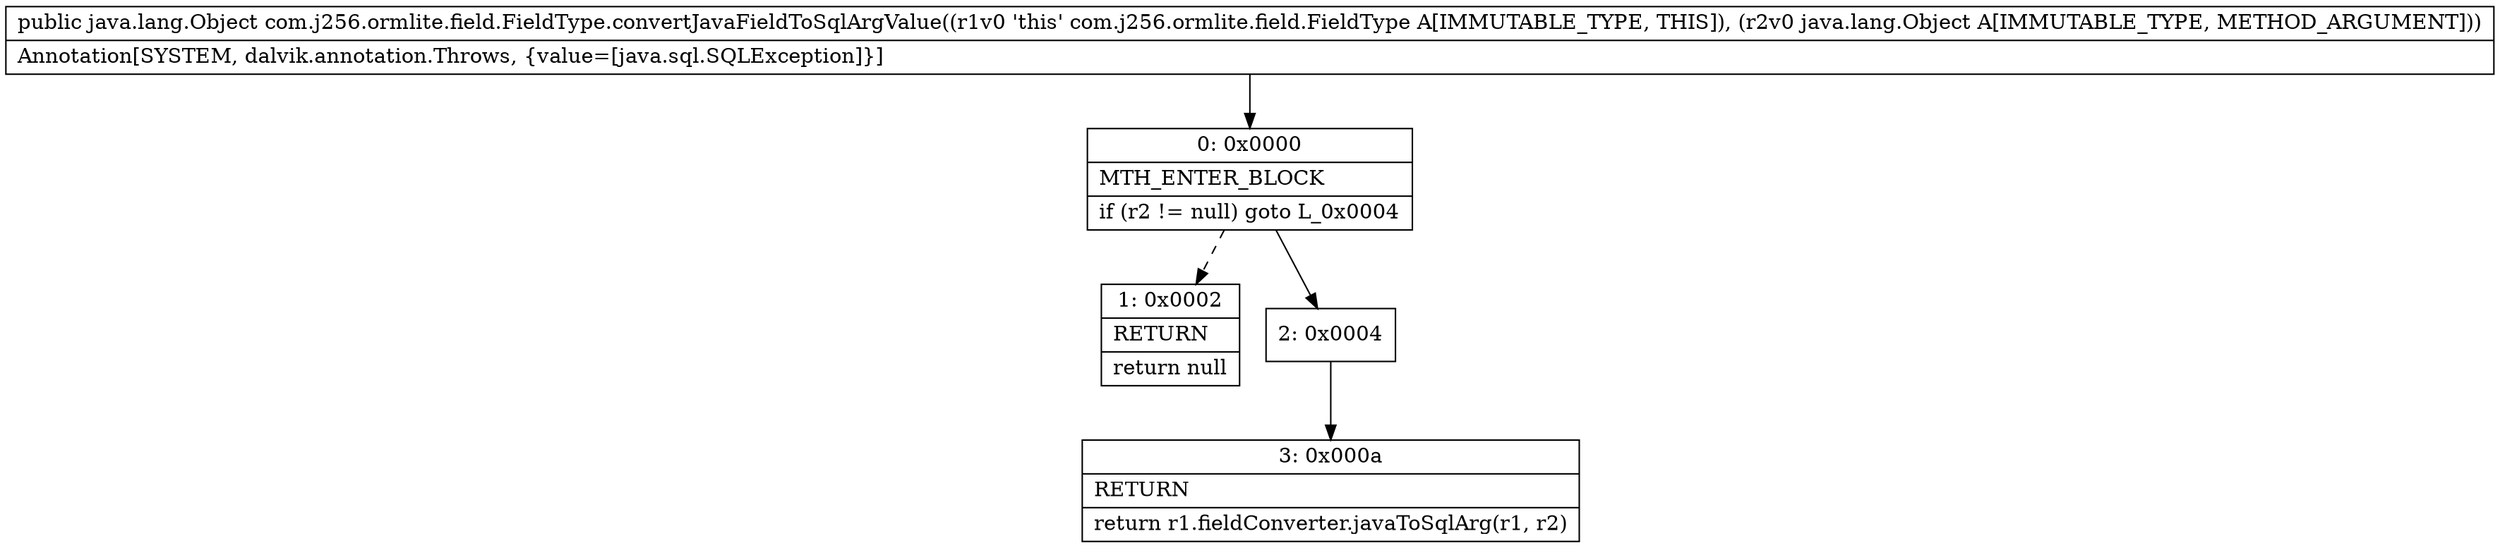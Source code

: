digraph "CFG forcom.j256.ormlite.field.FieldType.convertJavaFieldToSqlArgValue(Ljava\/lang\/Object;)Ljava\/lang\/Object;" {
Node_0 [shape=record,label="{0\:\ 0x0000|MTH_ENTER_BLOCK\l|if (r2 != null) goto L_0x0004\l}"];
Node_1 [shape=record,label="{1\:\ 0x0002|RETURN\l|return null\l}"];
Node_2 [shape=record,label="{2\:\ 0x0004}"];
Node_3 [shape=record,label="{3\:\ 0x000a|RETURN\l|return r1.fieldConverter.javaToSqlArg(r1, r2)\l}"];
MethodNode[shape=record,label="{public java.lang.Object com.j256.ormlite.field.FieldType.convertJavaFieldToSqlArgValue((r1v0 'this' com.j256.ormlite.field.FieldType A[IMMUTABLE_TYPE, THIS]), (r2v0 java.lang.Object A[IMMUTABLE_TYPE, METHOD_ARGUMENT]))  | Annotation[SYSTEM, dalvik.annotation.Throws, \{value=[java.sql.SQLException]\}]\l}"];
MethodNode -> Node_0;
Node_0 -> Node_1[style=dashed];
Node_0 -> Node_2;
Node_2 -> Node_3;
}

